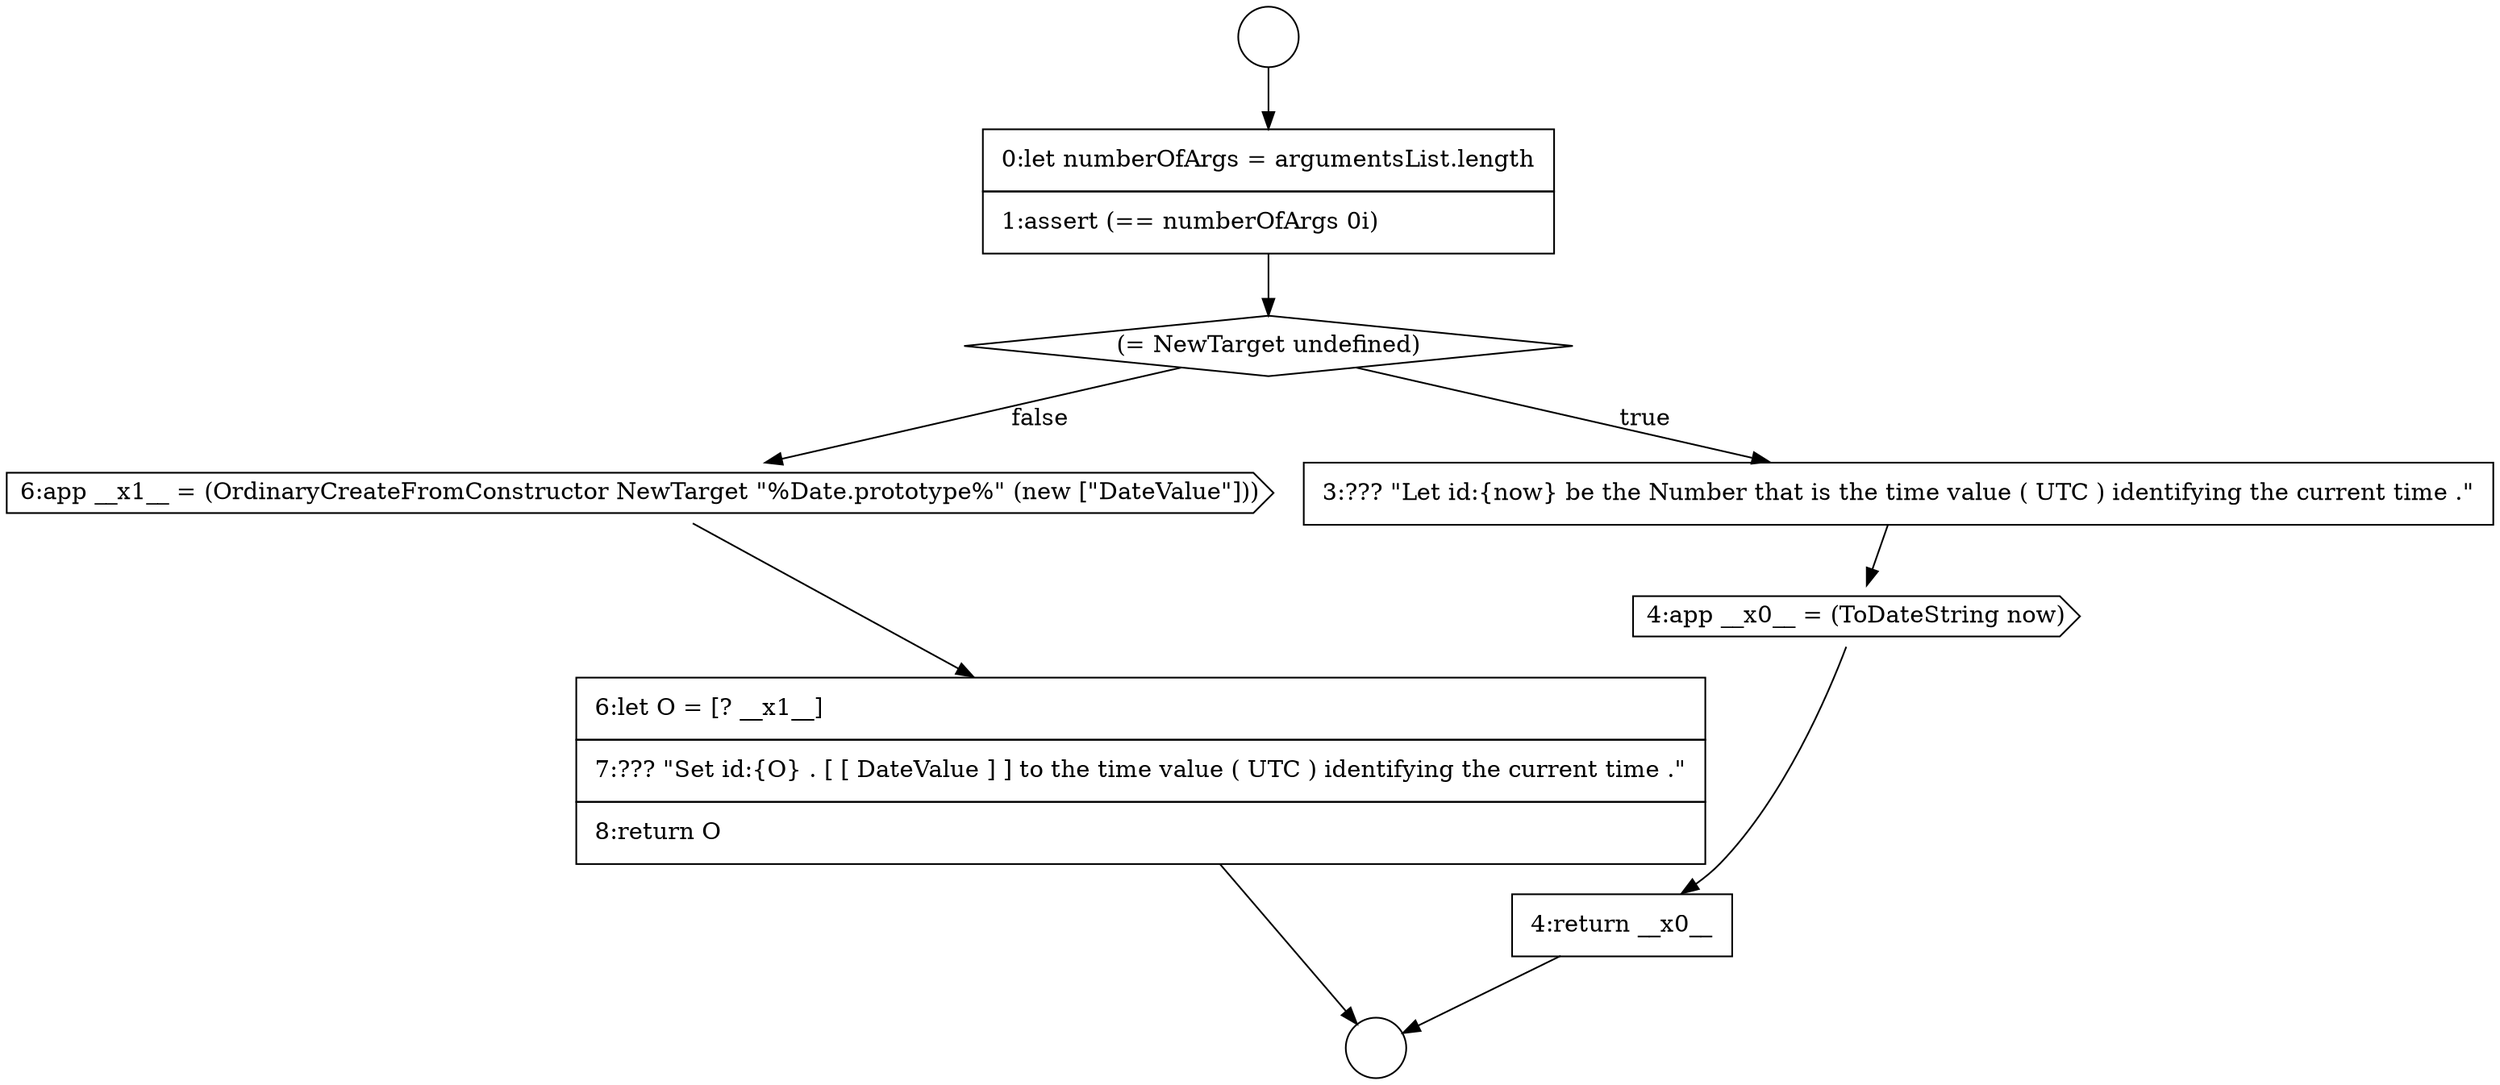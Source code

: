 digraph {
  node12949 [shape=cds, label=<<font color="black">4:app __x0__ = (ToDateString now)</font>> color="black" fillcolor="white" style=filled]
  node12946 [shape=none, margin=0, label=<<font color="black">
    <table border="0" cellborder="1" cellspacing="0" cellpadding="10">
      <tr><td align="left">0:let numberOfArgs = argumentsList.length</td></tr>
      <tr><td align="left">1:assert (== numberOfArgs 0i)</td></tr>
    </table>
  </font>> color="black" fillcolor="white" style=filled]
  node12951 [shape=cds, label=<<font color="black">6:app __x1__ = (OrdinaryCreateFromConstructor NewTarget &quot;%Date.prototype%&quot; (new [&quot;DateValue&quot;]))</font>> color="black" fillcolor="white" style=filled]
  node12947 [shape=diamond, label=<<font color="black">(= NewTarget undefined)</font>> color="black" fillcolor="white" style=filled]
  node12952 [shape=none, margin=0, label=<<font color="black">
    <table border="0" cellborder="1" cellspacing="0" cellpadding="10">
      <tr><td align="left">6:let O = [? __x1__]</td></tr>
      <tr><td align="left">7:??? &quot;Set id:{O} . [ [ DateValue ] ] to the time value ( UTC ) identifying the current time .&quot;</td></tr>
      <tr><td align="left">8:return O</td></tr>
    </table>
  </font>> color="black" fillcolor="white" style=filled]
  node12944 [shape=circle label=" " color="black" fillcolor="white" style=filled]
  node12948 [shape=none, margin=0, label=<<font color="black">
    <table border="0" cellborder="1" cellspacing="0" cellpadding="10">
      <tr><td align="left">3:??? &quot;Let id:{now} be the Number that is the time value ( UTC ) identifying the current time .&quot;</td></tr>
    </table>
  </font>> color="black" fillcolor="white" style=filled]
  node12950 [shape=none, margin=0, label=<<font color="black">
    <table border="0" cellborder="1" cellspacing="0" cellpadding="10">
      <tr><td align="left">4:return __x0__</td></tr>
    </table>
  </font>> color="black" fillcolor="white" style=filled]
  node12945 [shape=circle label=" " color="black" fillcolor="white" style=filled]
  node12950 -> node12945 [ color="black"]
  node12947 -> node12948 [label=<<font color="black">true</font>> color="black"]
  node12947 -> node12951 [label=<<font color="black">false</font>> color="black"]
  node12946 -> node12947 [ color="black"]
  node12944 -> node12946 [ color="black"]
  node12949 -> node12950 [ color="black"]
  node12951 -> node12952 [ color="black"]
  node12948 -> node12949 [ color="black"]
  node12952 -> node12945 [ color="black"]
}
